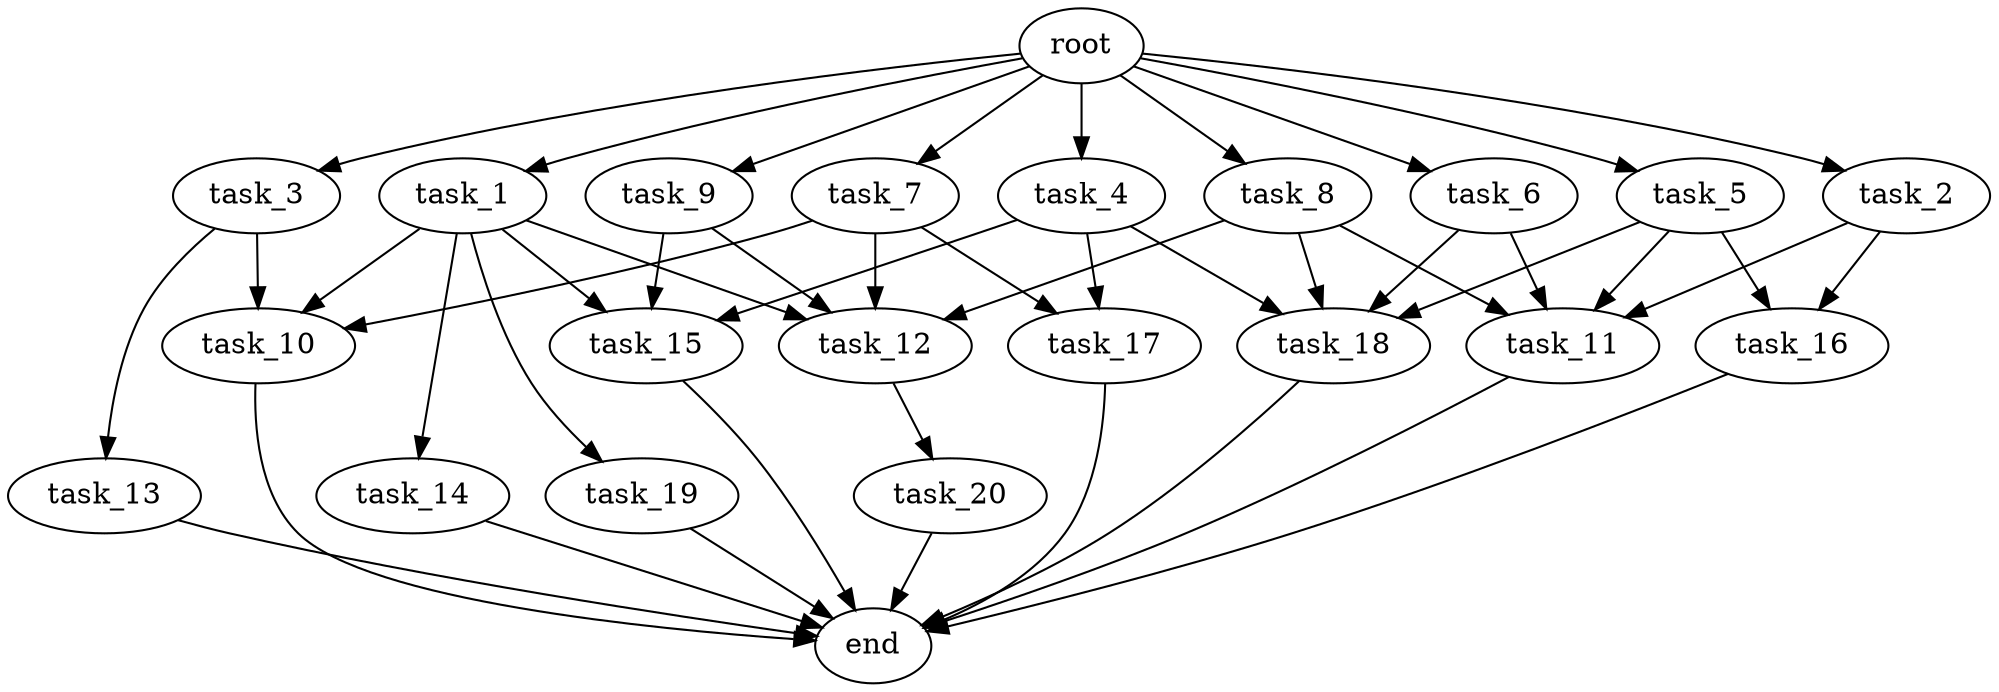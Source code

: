 digraph G {
  root [size="0.000000e+00"];
  task_1 [size="2.977178e+10"];
  task_2 [size="5.872497e+10"];
  task_3 [size="4.550526e+10"];
  task_4 [size="6.702928e+10"];
  task_5 [size="6.238480e+10"];
  task_6 [size="2.651479e+10"];
  task_7 [size="9.667230e+10"];
  task_8 [size="8.713577e+10"];
  task_9 [size="1.872730e+10"];
  task_10 [size="1.851689e+10"];
  task_11 [size="7.470546e+10"];
  task_12 [size="6.040925e+10"];
  task_13 [size="8.716286e+10"];
  task_14 [size="1.064200e+10"];
  task_15 [size="5.344226e+10"];
  task_16 [size="5.946485e+08"];
  task_17 [size="1.167666e+10"];
  task_18 [size="1.718182e+10"];
  task_19 [size="4.771722e+10"];
  task_20 [size="6.918370e+10"];
  end [size="0.000000e+00"];

  root -> task_1 [size="1.000000e-12"];
  root -> task_2 [size="1.000000e-12"];
  root -> task_3 [size="1.000000e-12"];
  root -> task_4 [size="1.000000e-12"];
  root -> task_5 [size="1.000000e-12"];
  root -> task_6 [size="1.000000e-12"];
  root -> task_7 [size="1.000000e-12"];
  root -> task_8 [size="1.000000e-12"];
  root -> task_9 [size="1.000000e-12"];
  task_1 -> task_10 [size="6.172296e+07"];
  task_1 -> task_12 [size="1.510231e+08"];
  task_1 -> task_14 [size="1.064200e+08"];
  task_1 -> task_15 [size="1.781409e+08"];
  task_1 -> task_19 [size="4.771722e+08"];
  task_2 -> task_11 [size="1.867637e+08"];
  task_2 -> task_16 [size="2.973242e+06"];
  task_3 -> task_10 [size="6.172296e+07"];
  task_3 -> task_13 [size="8.716286e+08"];
  task_4 -> task_15 [size="1.781409e+08"];
  task_4 -> task_17 [size="5.838330e+07"];
  task_4 -> task_18 [size="4.295454e+07"];
  task_5 -> task_11 [size="1.867637e+08"];
  task_5 -> task_16 [size="2.973242e+06"];
  task_5 -> task_18 [size="4.295454e+07"];
  task_6 -> task_11 [size="1.867637e+08"];
  task_6 -> task_18 [size="4.295454e+07"];
  task_7 -> task_10 [size="6.172296e+07"];
  task_7 -> task_12 [size="1.510231e+08"];
  task_7 -> task_17 [size="5.838330e+07"];
  task_8 -> task_11 [size="1.867637e+08"];
  task_8 -> task_12 [size="1.510231e+08"];
  task_8 -> task_18 [size="4.295454e+07"];
  task_9 -> task_12 [size="1.510231e+08"];
  task_9 -> task_15 [size="1.781409e+08"];
  task_10 -> end [size="1.000000e-12"];
  task_11 -> end [size="1.000000e-12"];
  task_12 -> task_20 [size="6.918370e+08"];
  task_13 -> end [size="1.000000e-12"];
  task_14 -> end [size="1.000000e-12"];
  task_15 -> end [size="1.000000e-12"];
  task_16 -> end [size="1.000000e-12"];
  task_17 -> end [size="1.000000e-12"];
  task_18 -> end [size="1.000000e-12"];
  task_19 -> end [size="1.000000e-12"];
  task_20 -> end [size="1.000000e-12"];
}
